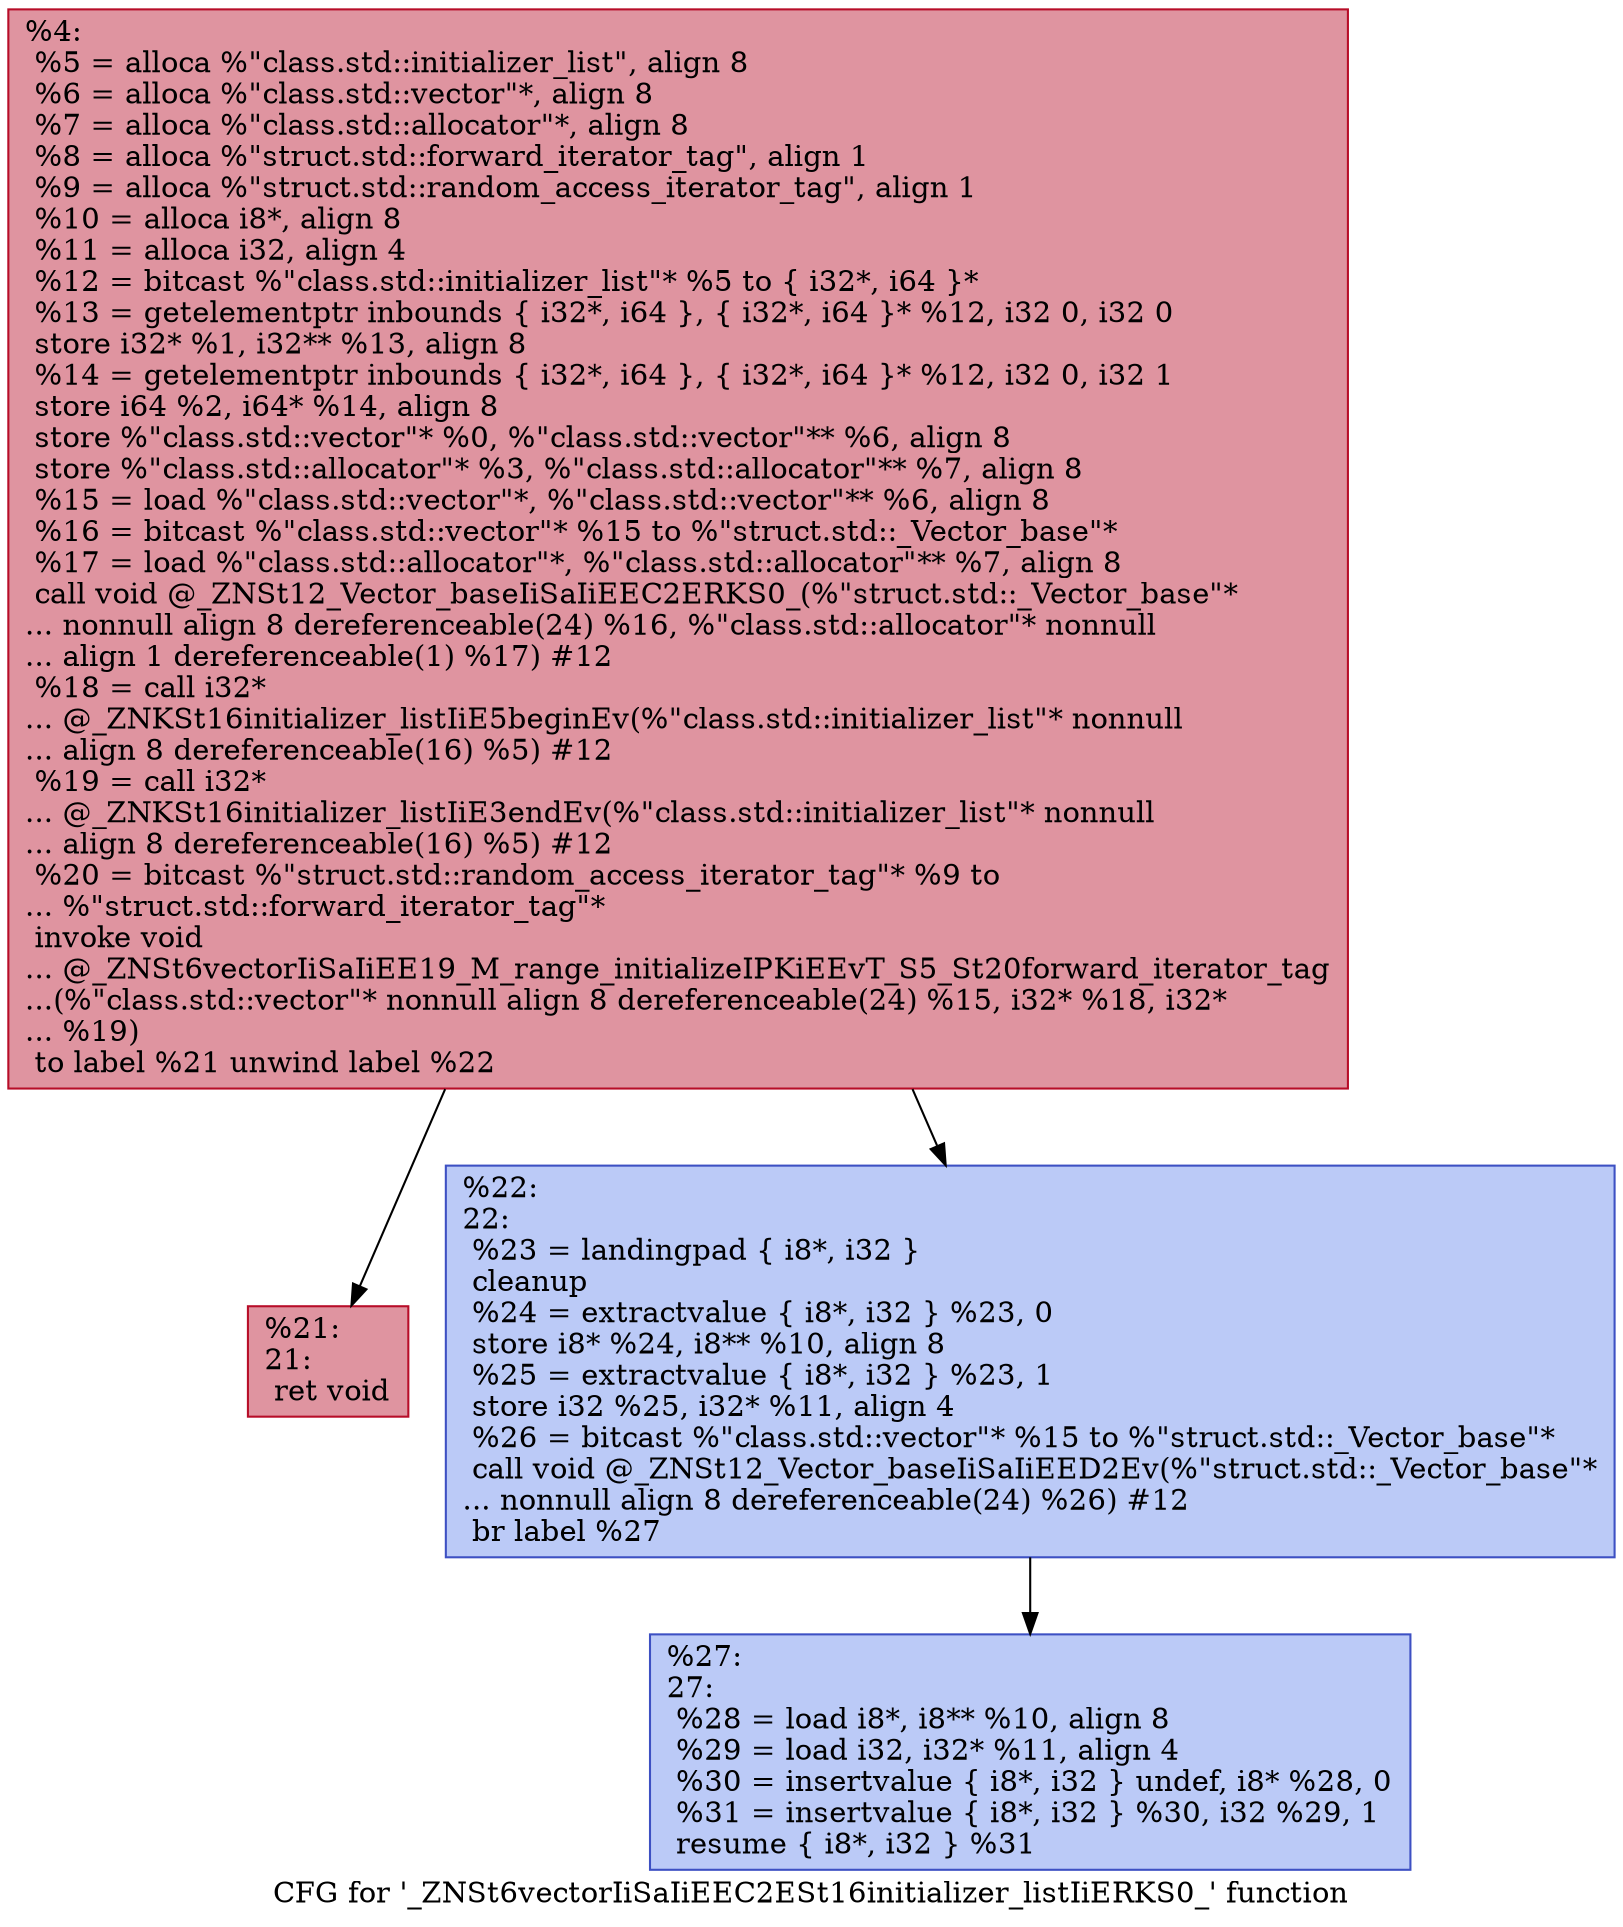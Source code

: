 digraph "CFG for '_ZNSt6vectorIiSaIiEEC2ESt16initializer_listIiERKS0_' function" {
	label="CFG for '_ZNSt6vectorIiSaIiEEC2ESt16initializer_listIiERKS0_' function";

	Node0x558411967cf0 [shape=record,color="#b70d28ff", style=filled, fillcolor="#b70d2870",label="{%4:\l  %5 = alloca %\"class.std::initializer_list\", align 8\l  %6 = alloca %\"class.std::vector\"*, align 8\l  %7 = alloca %\"class.std::allocator\"*, align 8\l  %8 = alloca %\"struct.std::forward_iterator_tag\", align 1\l  %9 = alloca %\"struct.std::random_access_iterator_tag\", align 1\l  %10 = alloca i8*, align 8\l  %11 = alloca i32, align 4\l  %12 = bitcast %\"class.std::initializer_list\"* %5 to \{ i32*, i64 \}*\l  %13 = getelementptr inbounds \{ i32*, i64 \}, \{ i32*, i64 \}* %12, i32 0, i32 0\l  store i32* %1, i32** %13, align 8\l  %14 = getelementptr inbounds \{ i32*, i64 \}, \{ i32*, i64 \}* %12, i32 0, i32 1\l  store i64 %2, i64* %14, align 8\l  store %\"class.std::vector\"* %0, %\"class.std::vector\"** %6, align 8\l  store %\"class.std::allocator\"* %3, %\"class.std::allocator\"** %7, align 8\l  %15 = load %\"class.std::vector\"*, %\"class.std::vector\"** %6, align 8\l  %16 = bitcast %\"class.std::vector\"* %15 to %\"struct.std::_Vector_base\"*\l  %17 = load %\"class.std::allocator\"*, %\"class.std::allocator\"** %7, align 8\l  call void @_ZNSt12_Vector_baseIiSaIiEEC2ERKS0_(%\"struct.std::_Vector_base\"*\l... nonnull align 8 dereferenceable(24) %16, %\"class.std::allocator\"* nonnull\l... align 1 dereferenceable(1) %17) #12\l  %18 = call i32*\l... @_ZNKSt16initializer_listIiE5beginEv(%\"class.std::initializer_list\"* nonnull\l... align 8 dereferenceable(16) %5) #12\l  %19 = call i32*\l... @_ZNKSt16initializer_listIiE3endEv(%\"class.std::initializer_list\"* nonnull\l... align 8 dereferenceable(16) %5) #12\l  %20 = bitcast %\"struct.std::random_access_iterator_tag\"* %9 to\l... %\"struct.std::forward_iterator_tag\"*\l  invoke void\l... @_ZNSt6vectorIiSaIiEE19_M_range_initializeIPKiEEvT_S5_St20forward_iterator_tag\l...(%\"class.std::vector\"* nonnull align 8 dereferenceable(24) %15, i32* %18, i32*\l... %19)\l          to label %21 unwind label %22\l}"];
	Node0x558411967cf0 -> Node0x558411969500;
	Node0x558411967cf0 -> Node0x558411969550;
	Node0x558411969500 [shape=record,color="#b70d28ff", style=filled, fillcolor="#b70d2870",label="{%21:\l21:                                               \l  ret void\l}"];
	Node0x558411969550 [shape=record,color="#3d50c3ff", style=filled, fillcolor="#6687ed70",label="{%22:\l22:                                               \l  %23 = landingpad \{ i8*, i32 \}\l          cleanup\l  %24 = extractvalue \{ i8*, i32 \} %23, 0\l  store i8* %24, i8** %10, align 8\l  %25 = extractvalue \{ i8*, i32 \} %23, 1\l  store i32 %25, i32* %11, align 4\l  %26 = bitcast %\"class.std::vector\"* %15 to %\"struct.std::_Vector_base\"*\l  call void @_ZNSt12_Vector_baseIiSaIiEED2Ev(%\"struct.std::_Vector_base\"*\l... nonnull align 8 dereferenceable(24) %26) #12\l  br label %27\l}"];
	Node0x558411969550 -> Node0x558411969e00;
	Node0x558411969e00 [shape=record,color="#3d50c3ff", style=filled, fillcolor="#6687ed70",label="{%27:\l27:                                               \l  %28 = load i8*, i8** %10, align 8\l  %29 = load i32, i32* %11, align 4\l  %30 = insertvalue \{ i8*, i32 \} undef, i8* %28, 0\l  %31 = insertvalue \{ i8*, i32 \} %30, i32 %29, 1\l  resume \{ i8*, i32 \} %31\l}"];
}
